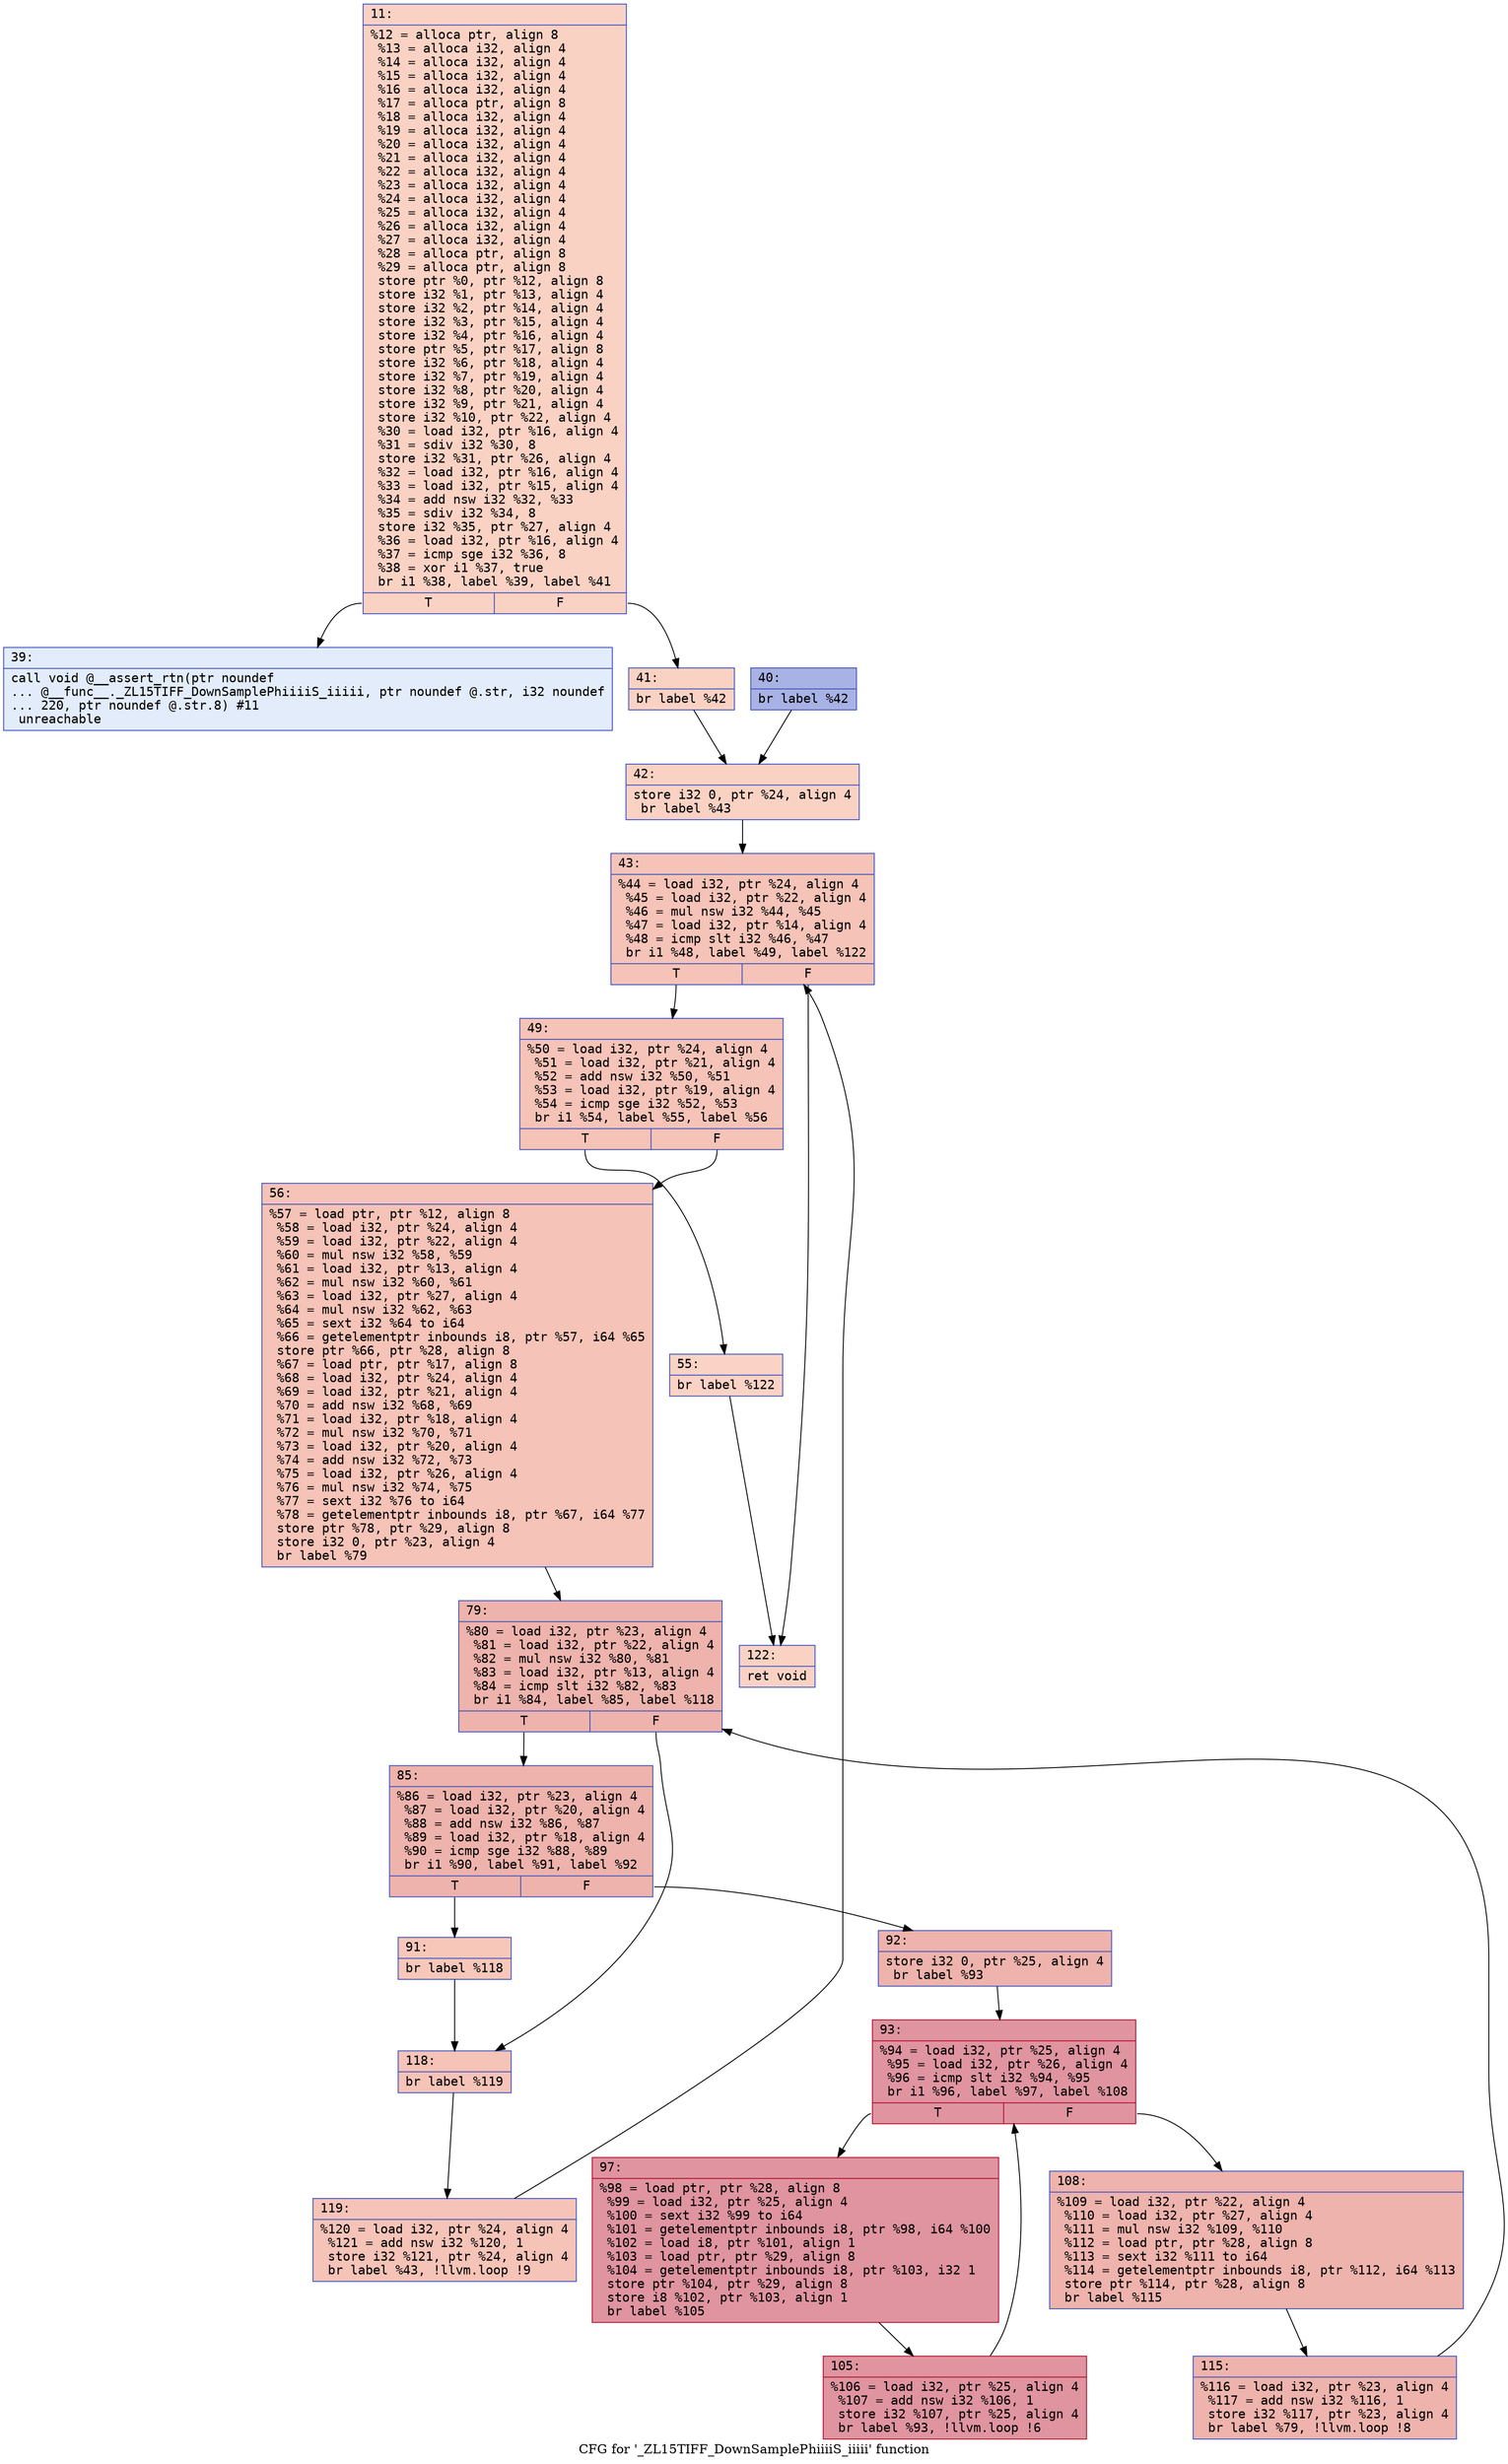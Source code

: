 digraph "CFG for '_ZL15TIFF_DownSamplePhiiiiS_iiiii' function" {
	label="CFG for '_ZL15TIFF_DownSamplePhiiiiS_iiiii' function";

	Node0x6000016a23a0 [shape=record,color="#3d50c3ff", style=filled, fillcolor="#f4987a70" fontname="Courier",label="{11:\l|  %12 = alloca ptr, align 8\l  %13 = alloca i32, align 4\l  %14 = alloca i32, align 4\l  %15 = alloca i32, align 4\l  %16 = alloca i32, align 4\l  %17 = alloca ptr, align 8\l  %18 = alloca i32, align 4\l  %19 = alloca i32, align 4\l  %20 = alloca i32, align 4\l  %21 = alloca i32, align 4\l  %22 = alloca i32, align 4\l  %23 = alloca i32, align 4\l  %24 = alloca i32, align 4\l  %25 = alloca i32, align 4\l  %26 = alloca i32, align 4\l  %27 = alloca i32, align 4\l  %28 = alloca ptr, align 8\l  %29 = alloca ptr, align 8\l  store ptr %0, ptr %12, align 8\l  store i32 %1, ptr %13, align 4\l  store i32 %2, ptr %14, align 4\l  store i32 %3, ptr %15, align 4\l  store i32 %4, ptr %16, align 4\l  store ptr %5, ptr %17, align 8\l  store i32 %6, ptr %18, align 4\l  store i32 %7, ptr %19, align 4\l  store i32 %8, ptr %20, align 4\l  store i32 %9, ptr %21, align 4\l  store i32 %10, ptr %22, align 4\l  %30 = load i32, ptr %16, align 4\l  %31 = sdiv i32 %30, 8\l  store i32 %31, ptr %26, align 4\l  %32 = load i32, ptr %16, align 4\l  %33 = load i32, ptr %15, align 4\l  %34 = add nsw i32 %32, %33\l  %35 = sdiv i32 %34, 8\l  store i32 %35, ptr %27, align 4\l  %36 = load i32, ptr %16, align 4\l  %37 = icmp sge i32 %36, 8\l  %38 = xor i1 %37, true\l  br i1 %38, label %39, label %41\l|{<s0>T|<s1>F}}"];
	Node0x6000016a23a0:s0 -> Node0x6000016a23f0[tooltip="11 -> 39\nProbability 0.00%" ];
	Node0x6000016a23a0:s1 -> Node0x6000016a2490[tooltip="11 -> 41\nProbability 100.00%" ];
	Node0x6000016a23f0 [shape=record,color="#3d50c3ff", style=filled, fillcolor="#bfd3f670" fontname="Courier",label="{39:\l|  call void @__assert_rtn(ptr noundef\l... @__func__._ZL15TIFF_DownSamplePhiiiiS_iiiii, ptr noundef @.str, i32 noundef\l... 220, ptr noundef @.str.8) #11\l  unreachable\l}"];
	Node0x6000016a2440 [shape=record,color="#3d50c3ff", style=filled, fillcolor="#3d50c370" fontname="Courier",label="{40:\l|  br label %42\l}"];
	Node0x6000016a2440 -> Node0x6000016a24e0[tooltip="40 -> 42\nProbability 100.00%" ];
	Node0x6000016a2490 [shape=record,color="#3d50c3ff", style=filled, fillcolor="#f4987a70" fontname="Courier",label="{41:\l|  br label %42\l}"];
	Node0x6000016a2490 -> Node0x6000016a24e0[tooltip="41 -> 42\nProbability 100.00%" ];
	Node0x6000016a24e0 [shape=record,color="#3d50c3ff", style=filled, fillcolor="#f4987a70" fontname="Courier",label="{42:\l|  store i32 0, ptr %24, align 4\l  br label %43\l}"];
	Node0x6000016a24e0 -> Node0x6000016a2530[tooltip="42 -> 43\nProbability 100.00%" ];
	Node0x6000016a2530 [shape=record,color="#3d50c3ff", style=filled, fillcolor="#e8765c70" fontname="Courier",label="{43:\l|  %44 = load i32, ptr %24, align 4\l  %45 = load i32, ptr %22, align 4\l  %46 = mul nsw i32 %44, %45\l  %47 = load i32, ptr %14, align 4\l  %48 = icmp slt i32 %46, %47\l  br i1 %48, label %49, label %122\l|{<s0>T|<s1>F}}"];
	Node0x6000016a2530:s0 -> Node0x6000016a2580[tooltip="43 -> 49\nProbability 96.88%" ];
	Node0x6000016a2530:s1 -> Node0x6000016a29e0[tooltip="43 -> 122\nProbability 3.12%" ];
	Node0x6000016a2580 [shape=record,color="#3d50c3ff", style=filled, fillcolor="#e8765c70" fontname="Courier",label="{49:\l|  %50 = load i32, ptr %24, align 4\l  %51 = load i32, ptr %21, align 4\l  %52 = add nsw i32 %50, %51\l  %53 = load i32, ptr %19, align 4\l  %54 = icmp sge i32 %52, %53\l  br i1 %54, label %55, label %56\l|{<s0>T|<s1>F}}"];
	Node0x6000016a2580:s0 -> Node0x6000016a25d0[tooltip="49 -> 55\nProbability 3.12%" ];
	Node0x6000016a2580:s1 -> Node0x6000016a2620[tooltip="49 -> 56\nProbability 96.88%" ];
	Node0x6000016a25d0 [shape=record,color="#3d50c3ff", style=filled, fillcolor="#f59c7d70" fontname="Courier",label="{55:\l|  br label %122\l}"];
	Node0x6000016a25d0 -> Node0x6000016a29e0[tooltip="55 -> 122\nProbability 100.00%" ];
	Node0x6000016a2620 [shape=record,color="#3d50c3ff", style=filled, fillcolor="#e8765c70" fontname="Courier",label="{56:\l|  %57 = load ptr, ptr %12, align 8\l  %58 = load i32, ptr %24, align 4\l  %59 = load i32, ptr %22, align 4\l  %60 = mul nsw i32 %58, %59\l  %61 = load i32, ptr %13, align 4\l  %62 = mul nsw i32 %60, %61\l  %63 = load i32, ptr %27, align 4\l  %64 = mul nsw i32 %62, %63\l  %65 = sext i32 %64 to i64\l  %66 = getelementptr inbounds i8, ptr %57, i64 %65\l  store ptr %66, ptr %28, align 8\l  %67 = load ptr, ptr %17, align 8\l  %68 = load i32, ptr %24, align 4\l  %69 = load i32, ptr %21, align 4\l  %70 = add nsw i32 %68, %69\l  %71 = load i32, ptr %18, align 4\l  %72 = mul nsw i32 %70, %71\l  %73 = load i32, ptr %20, align 4\l  %74 = add nsw i32 %72, %73\l  %75 = load i32, ptr %26, align 4\l  %76 = mul nsw i32 %74, %75\l  %77 = sext i32 %76 to i64\l  %78 = getelementptr inbounds i8, ptr %67, i64 %77\l  store ptr %78, ptr %29, align 8\l  store i32 0, ptr %23, align 4\l  br label %79\l}"];
	Node0x6000016a2620 -> Node0x6000016a2670[tooltip="56 -> 79\nProbability 100.00%" ];
	Node0x6000016a2670 [shape=record,color="#3d50c3ff", style=filled, fillcolor="#d6524470" fontname="Courier",label="{79:\l|  %80 = load i32, ptr %23, align 4\l  %81 = load i32, ptr %22, align 4\l  %82 = mul nsw i32 %80, %81\l  %83 = load i32, ptr %13, align 4\l  %84 = icmp slt i32 %82, %83\l  br i1 %84, label %85, label %118\l|{<s0>T|<s1>F}}"];
	Node0x6000016a2670:s0 -> Node0x6000016a26c0[tooltip="79 -> 85\nProbability 96.88%" ];
	Node0x6000016a2670:s1 -> Node0x6000016a2940[tooltip="79 -> 118\nProbability 3.12%" ];
	Node0x6000016a26c0 [shape=record,color="#3d50c3ff", style=filled, fillcolor="#d6524470" fontname="Courier",label="{85:\l|  %86 = load i32, ptr %23, align 4\l  %87 = load i32, ptr %20, align 4\l  %88 = add nsw i32 %86, %87\l  %89 = load i32, ptr %18, align 4\l  %90 = icmp sge i32 %88, %89\l  br i1 %90, label %91, label %92\l|{<s0>T|<s1>F}}"];
	Node0x6000016a26c0:s0 -> Node0x6000016a2710[tooltip="85 -> 91\nProbability 3.12%" ];
	Node0x6000016a26c0:s1 -> Node0x6000016a2760[tooltip="85 -> 92\nProbability 96.88%" ];
	Node0x6000016a2710 [shape=record,color="#3d50c3ff", style=filled, fillcolor="#ec7f6370" fontname="Courier",label="{91:\l|  br label %118\l}"];
	Node0x6000016a2710 -> Node0x6000016a2940[tooltip="91 -> 118\nProbability 100.00%" ];
	Node0x6000016a2760 [shape=record,color="#3d50c3ff", style=filled, fillcolor="#d6524470" fontname="Courier",label="{92:\l|  store i32 0, ptr %25, align 4\l  br label %93\l}"];
	Node0x6000016a2760 -> Node0x6000016a27b0[tooltip="92 -> 93\nProbability 100.00%" ];
	Node0x6000016a27b0 [shape=record,color="#b70d28ff", style=filled, fillcolor="#b70d2870" fontname="Courier",label="{93:\l|  %94 = load i32, ptr %25, align 4\l  %95 = load i32, ptr %26, align 4\l  %96 = icmp slt i32 %94, %95\l  br i1 %96, label %97, label %108\l|{<s0>T|<s1>F}}"];
	Node0x6000016a27b0:s0 -> Node0x6000016a2800[tooltip="93 -> 97\nProbability 96.88%" ];
	Node0x6000016a27b0:s1 -> Node0x6000016a28a0[tooltip="93 -> 108\nProbability 3.12%" ];
	Node0x6000016a2800 [shape=record,color="#b70d28ff", style=filled, fillcolor="#b70d2870" fontname="Courier",label="{97:\l|  %98 = load ptr, ptr %28, align 8\l  %99 = load i32, ptr %25, align 4\l  %100 = sext i32 %99 to i64\l  %101 = getelementptr inbounds i8, ptr %98, i64 %100\l  %102 = load i8, ptr %101, align 1\l  %103 = load ptr, ptr %29, align 8\l  %104 = getelementptr inbounds i8, ptr %103, i32 1\l  store ptr %104, ptr %29, align 8\l  store i8 %102, ptr %103, align 1\l  br label %105\l}"];
	Node0x6000016a2800 -> Node0x6000016a2850[tooltip="97 -> 105\nProbability 100.00%" ];
	Node0x6000016a2850 [shape=record,color="#b70d28ff", style=filled, fillcolor="#b70d2870" fontname="Courier",label="{105:\l|  %106 = load i32, ptr %25, align 4\l  %107 = add nsw i32 %106, 1\l  store i32 %107, ptr %25, align 4\l  br label %93, !llvm.loop !6\l}"];
	Node0x6000016a2850 -> Node0x6000016a27b0[tooltip="105 -> 93\nProbability 100.00%" ];
	Node0x6000016a28a0 [shape=record,color="#3d50c3ff", style=filled, fillcolor="#d6524470" fontname="Courier",label="{108:\l|  %109 = load i32, ptr %22, align 4\l  %110 = load i32, ptr %27, align 4\l  %111 = mul nsw i32 %109, %110\l  %112 = load ptr, ptr %28, align 8\l  %113 = sext i32 %111 to i64\l  %114 = getelementptr inbounds i8, ptr %112, i64 %113\l  store ptr %114, ptr %28, align 8\l  br label %115\l}"];
	Node0x6000016a28a0 -> Node0x6000016a28f0[tooltip="108 -> 115\nProbability 100.00%" ];
	Node0x6000016a28f0 [shape=record,color="#3d50c3ff", style=filled, fillcolor="#d6524470" fontname="Courier",label="{115:\l|  %116 = load i32, ptr %23, align 4\l  %117 = add nsw i32 %116, 1\l  store i32 %117, ptr %23, align 4\l  br label %79, !llvm.loop !8\l}"];
	Node0x6000016a28f0 -> Node0x6000016a2670[tooltip="115 -> 79\nProbability 100.00%" ];
	Node0x6000016a2940 [shape=record,color="#3d50c3ff", style=filled, fillcolor="#e8765c70" fontname="Courier",label="{118:\l|  br label %119\l}"];
	Node0x6000016a2940 -> Node0x6000016a2990[tooltip="118 -> 119\nProbability 100.00%" ];
	Node0x6000016a2990 [shape=record,color="#3d50c3ff", style=filled, fillcolor="#e8765c70" fontname="Courier",label="{119:\l|  %120 = load i32, ptr %24, align 4\l  %121 = add nsw i32 %120, 1\l  store i32 %121, ptr %24, align 4\l  br label %43, !llvm.loop !9\l}"];
	Node0x6000016a2990 -> Node0x6000016a2530[tooltip="119 -> 43\nProbability 100.00%" ];
	Node0x6000016a29e0 [shape=record,color="#3d50c3ff", style=filled, fillcolor="#f4987a70" fontname="Courier",label="{122:\l|  ret void\l}"];
}
